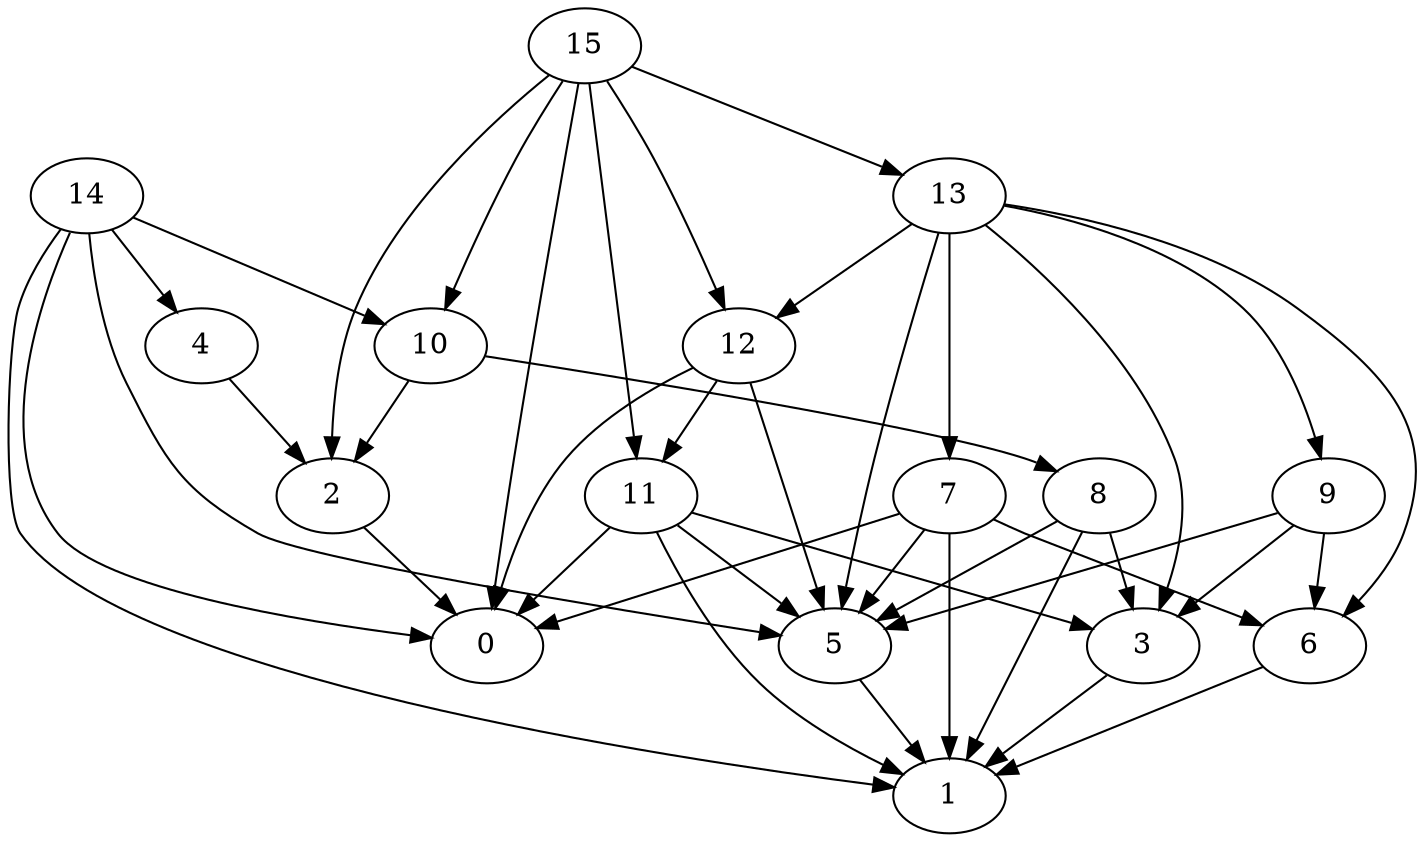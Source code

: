 digraph "Random_Nodes_16_Density_2.56_CCR_0.10_WeightType_Random_Homogeneous-2" {
15 [Weight=88];
13 [Weight=219];
14 [Weight=154];
12 [Weight=198];
10 [Weight=219];
7 [Weight=219];
11 [Weight=176];
8 [Weight=132];
9 [Weight=88];
5 [Weight=219];
3 [Weight=198];
6 [Weight=110];
4 [Weight=88];
2 [Weight=44];
1 [Weight=132];
0 [Weight=88];
7 -> 1 [Weight=9];
9 -> 5 [Weight=8];
14 -> 4 [Weight=9];
10 -> 2 [Weight=4];
11 -> 5 [Weight=5];
14 -> 5 [Weight=5];
13 -> 5 [Weight=10];
15 -> 11 [Weight=7];
12 -> 11 [Weight=4];
7 -> 6 [Weight=8];
11 -> 3 [Weight=7];
15 -> 12 [Weight=10];
11 -> 0 [Weight=5];
2 -> 0 [Weight=3];
14 -> 10 [Weight=7];
6 -> 1 [Weight=5];
3 -> 1 [Weight=4];
13 -> 9 [Weight=3];
15 -> 10 [Weight=5];
4 -> 2 [Weight=4];
15 -> 2 [Weight=3];
8 -> 3 [Weight=3];
13 -> 7 [Weight=7];
14 -> 0 [Weight=6];
13 -> 3 [Weight=6];
15 -> 13 [Weight=3];
13 -> 6 [Weight=8];
12 -> 5 [Weight=5];
8 -> 5 [Weight=2];
5 -> 1 [Weight=10];
7 -> 5 [Weight=10];
10 -> 8 [Weight=2];
9 -> 3 [Weight=3];
13 -> 12 [Weight=6];
15 -> 0 [Weight=8];
9 -> 6 [Weight=8];
8 -> 1 [Weight=6];
11 -> 1 [Weight=6];
12 -> 0 [Weight=5];
7 -> 0 [Weight=5];
14 -> 1 [Weight=3];
}
